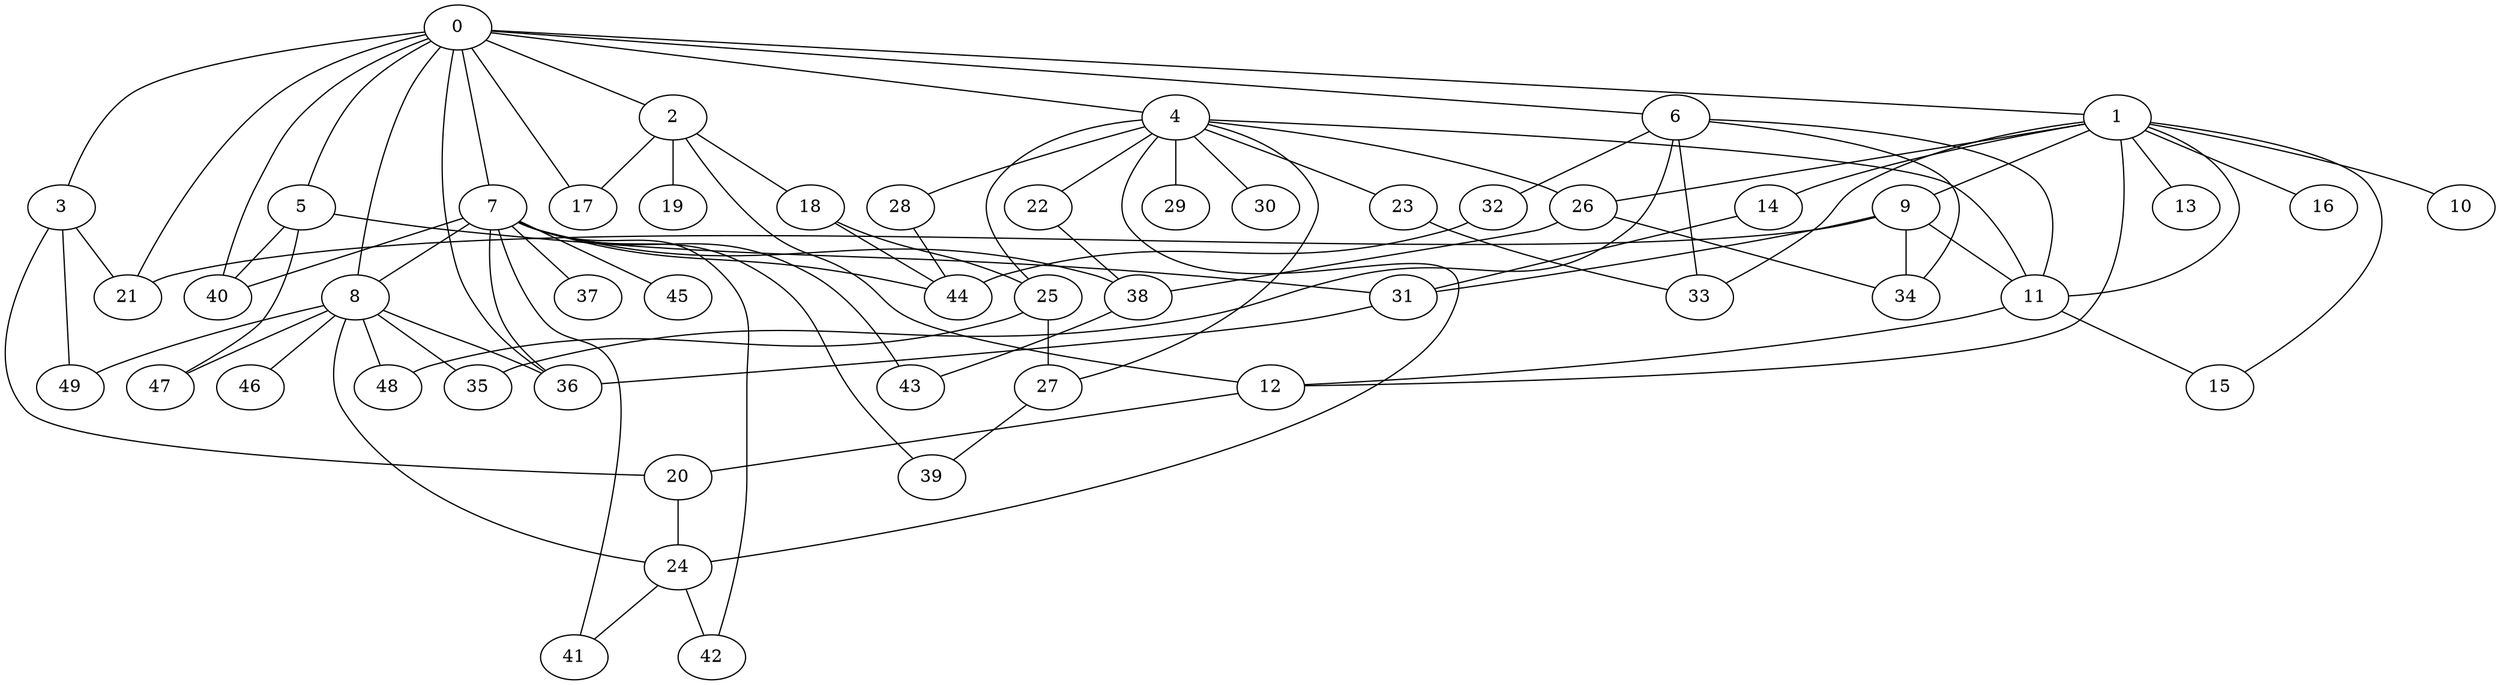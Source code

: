 
graph graphname {
    0 -- 1
0 -- 2
0 -- 3
0 -- 4
0 -- 5
0 -- 6
0 -- 7
0 -- 8
0 -- 36
0 -- 17
0 -- 40
0 -- 21
1 -- 9
1 -- 10
1 -- 11
1 -- 12
1 -- 13
1 -- 14
1 -- 15
1 -- 16
1 -- 26
1 -- 33
2 -- 17
2 -- 18
2 -- 19
2 -- 12
3 -- 20
3 -- 21
3 -- 49
4 -- 22
4 -- 23
4 -- 24
4 -- 25
4 -- 26
4 -- 27
4 -- 28
4 -- 29
4 -- 30
4 -- 11
5 -- 31
5 -- 47
5 -- 40
6 -- 32
6 -- 34
6 -- 35
6 -- 33
6 -- 11
7 -- 36
7 -- 37
7 -- 38
7 -- 39
7 -- 40
7 -- 41
7 -- 42
7 -- 43
7 -- 44
7 -- 45
7 -- 8
8 -- 48
8 -- 49
8 -- 46
8 -- 47
8 -- 35
8 -- 36
8 -- 24
9 -- 21
9 -- 34
9 -- 11
9 -- 31
11 -- 12
11 -- 15
12 -- 20
14 -- 31
18 -- 44
18 -- 25
20 -- 24
22 -- 38
23 -- 33
24 -- 41
24 -- 42
25 -- 27
25 -- 48
26 -- 34
26 -- 38
27 -- 39
28 -- 44
31 -- 36
32 -- 44
38 -- 43

}
